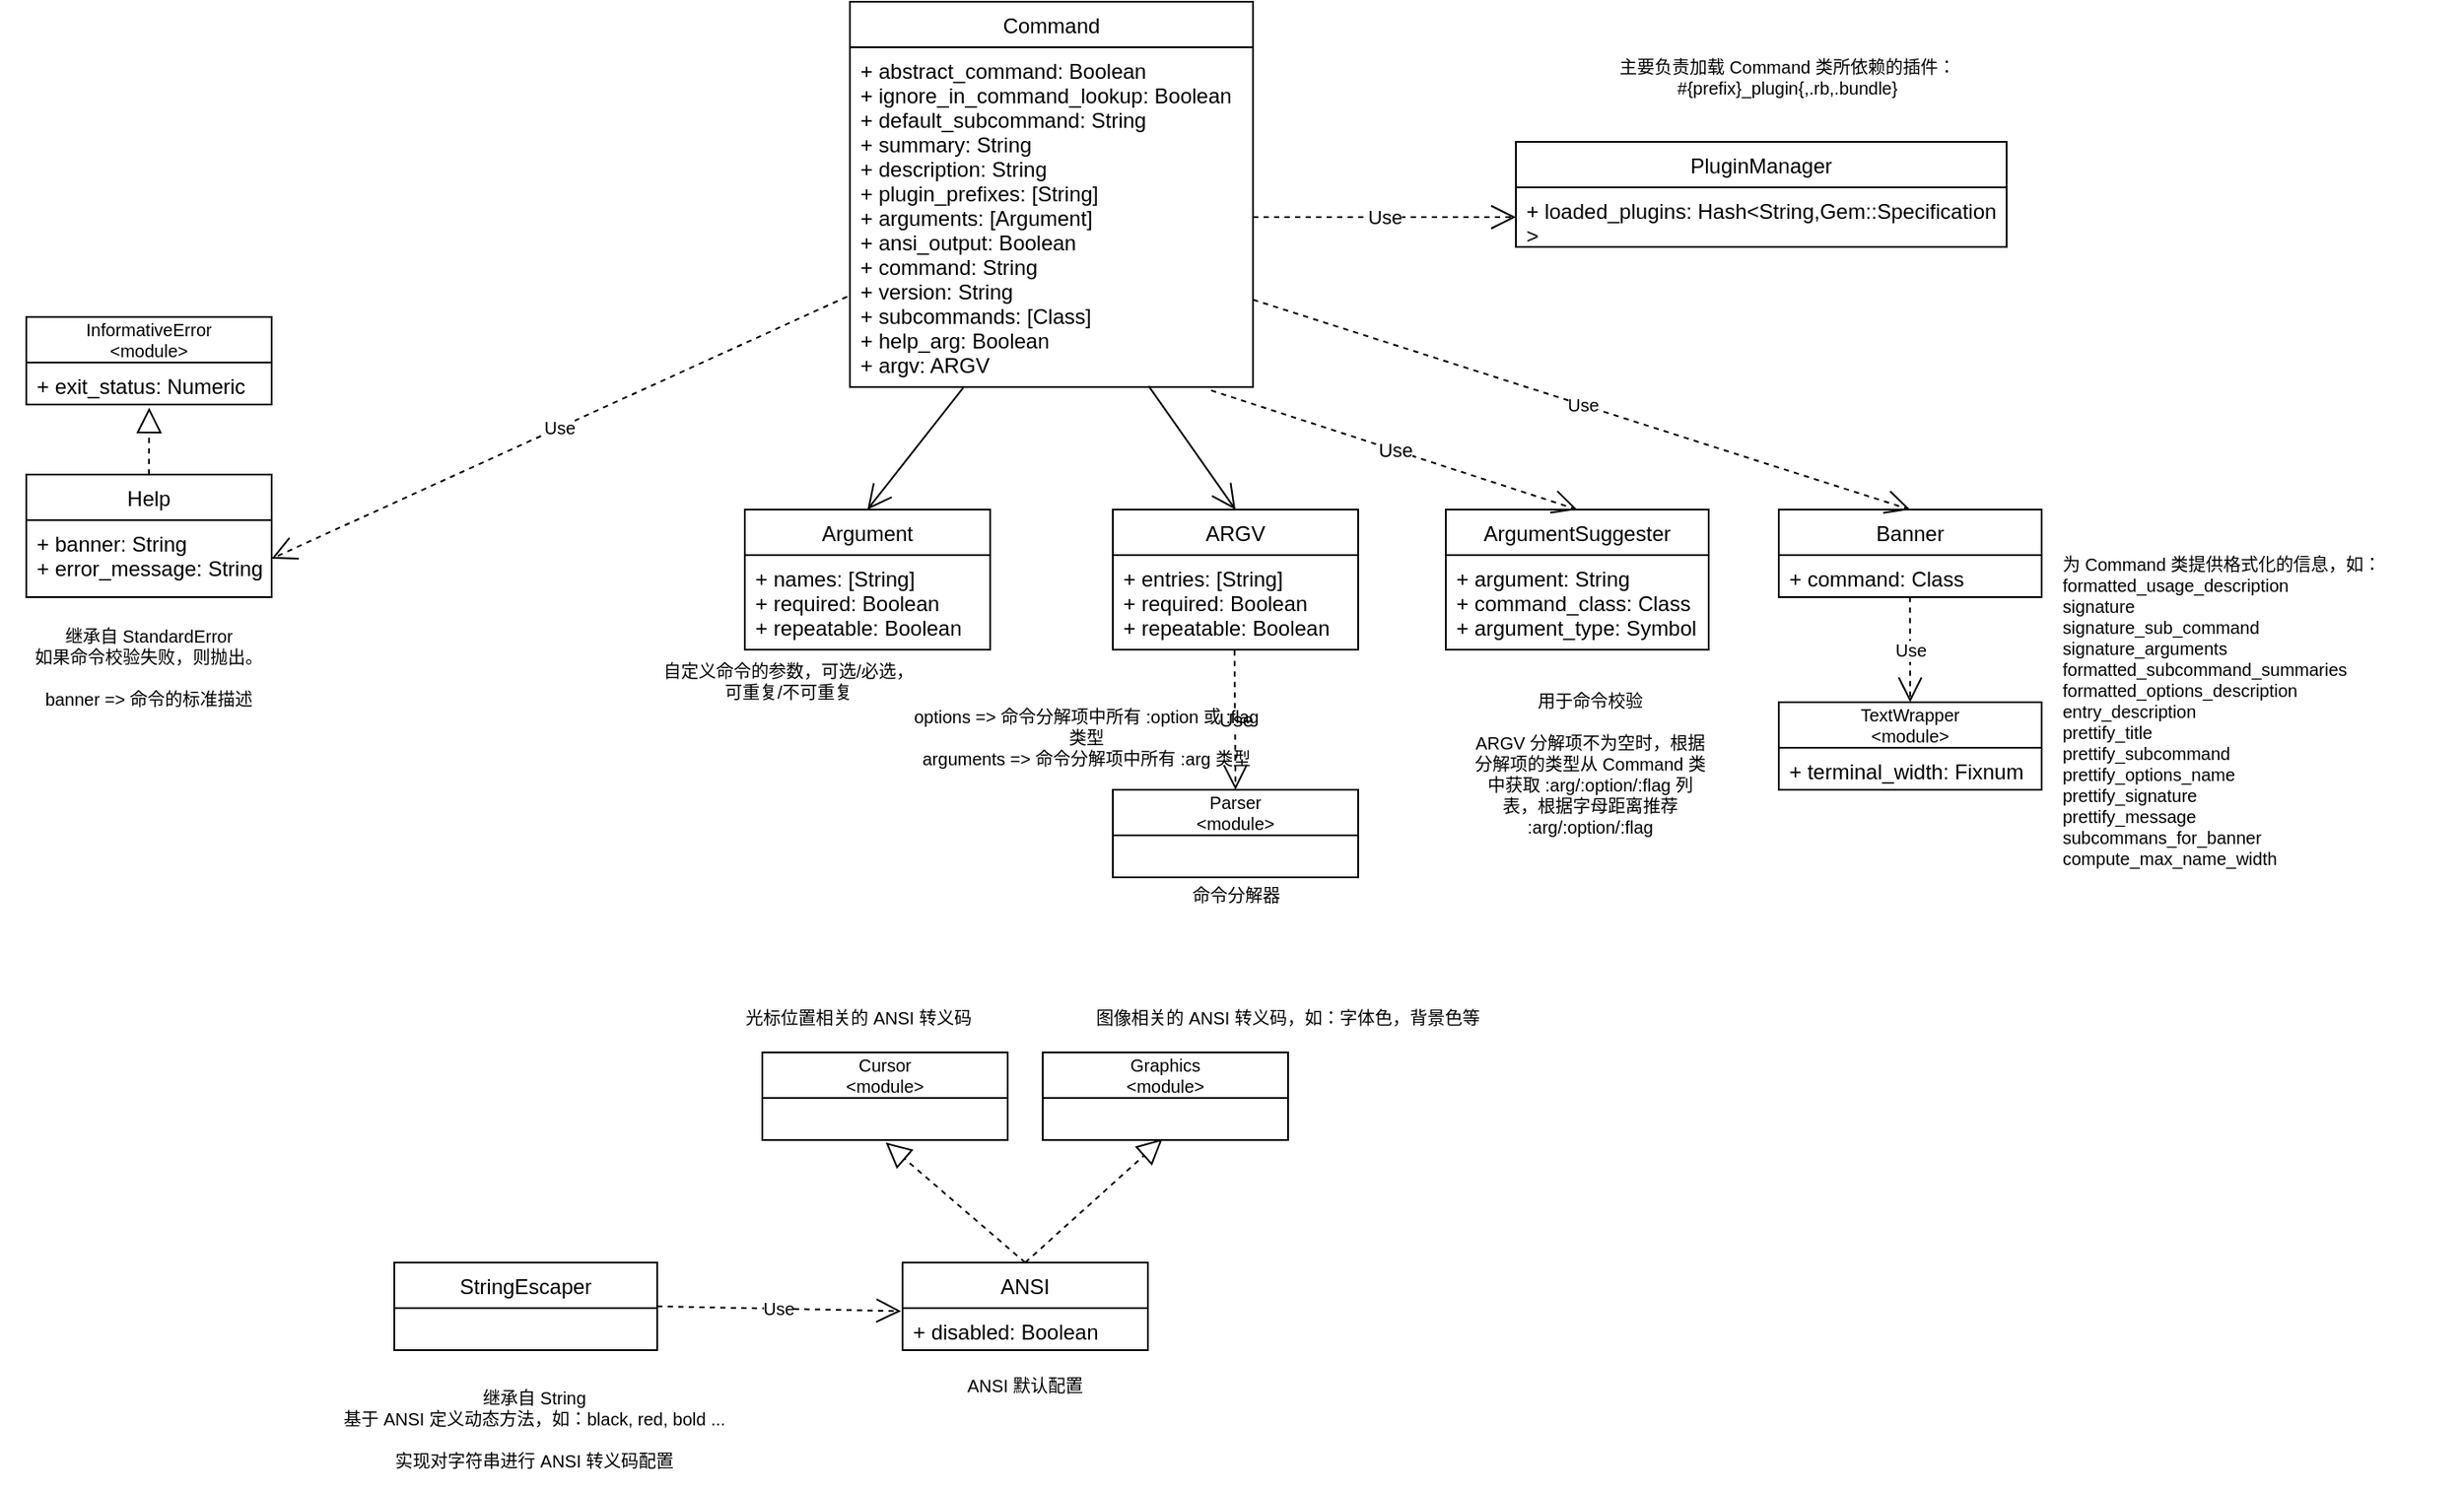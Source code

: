 <mxfile version="15.7.3" type="github">
  <diagram id="GLSMctoERfL2l0AfNuec" name="Page-1">
    <mxGraphModel dx="2015" dy="643" grid="1" gridSize="10" guides="1" tooltips="1" connect="1" arrows="1" fold="1" page="1" pageScale="1" pageWidth="827" pageHeight="1169" math="0" shadow="0">
      <root>
        <mxCell id="0" />
        <mxCell id="1" parent="0" />
        <mxCell id="fm9e9En8npvXoQngV2XS-1" value="Argument" style="swimlane;fontStyle=0;childLayout=stackLayout;horizontal=1;startSize=26;fillColor=none;horizontalStack=0;resizeParent=1;resizeParentMax=0;resizeLast=0;collapsible=1;marginBottom=0;" vertex="1" parent="1">
          <mxGeometry x="160" y="540" width="140" height="80" as="geometry" />
        </mxCell>
        <mxCell id="fm9e9En8npvXoQngV2XS-4" value="+ names: [String]&#xa;+ required: Boolean&#xa;+ repeatable: Boolean" style="text;strokeColor=none;fillColor=none;align=left;verticalAlign=top;spacingLeft=4;spacingRight=4;overflow=hidden;rotatable=0;points=[[0,0.5],[1,0.5]];portConstraint=eastwest;" vertex="1" parent="fm9e9En8npvXoQngV2XS-1">
          <mxGeometry y="26" width="140" height="54" as="geometry" />
        </mxCell>
        <mxCell id="fm9e9En8npvXoQngV2XS-5" value="ARGV" style="swimlane;fontStyle=0;childLayout=stackLayout;horizontal=1;startSize=26;fillColor=none;horizontalStack=0;resizeParent=1;resizeParentMax=0;resizeLast=0;collapsible=1;marginBottom=0;" vertex="1" parent="1">
          <mxGeometry x="370" y="540" width="140" height="80" as="geometry" />
        </mxCell>
        <mxCell id="fm9e9En8npvXoQngV2XS-6" value="+ entries: [String]&#xa;+ required: Boolean&#xa;+ repeatable: Boolean" style="text;strokeColor=none;fillColor=none;align=left;verticalAlign=top;spacingLeft=4;spacingRight=4;overflow=hidden;rotatable=0;points=[[0,0.5],[1,0.5]];portConstraint=eastwest;" vertex="1" parent="fm9e9En8npvXoQngV2XS-5">
          <mxGeometry y="26" width="140" height="54" as="geometry" />
        </mxCell>
        <mxCell id="fm9e9En8npvXoQngV2XS-7" value="Parser&#xa;&lt;module&gt;" style="swimlane;fontStyle=0;childLayout=stackLayout;horizontal=1;startSize=26;fillColor=none;horizontalStack=0;resizeParent=1;resizeParentMax=0;resizeLast=0;collapsible=1;marginBottom=0;fontSize=10;" vertex="1" parent="1">
          <mxGeometry x="370" y="700" width="140" height="50" as="geometry" />
        </mxCell>
        <mxCell id="fm9e9En8npvXoQngV2XS-10" value="Use" style="endArrow=open;endSize=12;dashed=1;html=1;rounded=0;entryX=0.5;entryY=0;entryDx=0;entryDy=0;exitX=0.496;exitY=1.006;exitDx=0;exitDy=0;exitPerimeter=0;" edge="1" parent="1" source="fm9e9En8npvXoQngV2XS-6" target="fm9e9En8npvXoQngV2XS-7">
          <mxGeometry width="160" relative="1" as="geometry">
            <mxPoint x="440" y="630" as="sourcePoint" />
            <mxPoint x="430" y="710" as="targetPoint" />
          </mxGeometry>
        </mxCell>
        <mxCell id="fm9e9En8npvXoQngV2XS-11" value="Command" style="swimlane;fontStyle=0;childLayout=stackLayout;horizontal=1;startSize=26;fillColor=none;horizontalStack=0;resizeParent=1;resizeParentMax=0;resizeLast=0;collapsible=1;marginBottom=0;" vertex="1" parent="1">
          <mxGeometry x="220" y="250" width="230" height="220" as="geometry" />
        </mxCell>
        <mxCell id="fm9e9En8npvXoQngV2XS-12" value="+ abstract_command: Boolean&#xa;+ ignore_in_command_lookup: Boolean&#xa;+ default_subcommand: String&#xa;+ summary: String&#xa;+ description: String &#xa;+ plugin_prefixes: [String]&#xa;+ arguments: [Argument]&#xa;+ ansi_output: Boolean&#xa;+ command: String&#xa;+ version: String&#xa;+ subcommands: [Class]&#xa;+ help_arg: Boolean&#xa;+ argv: ARGV" style="text;strokeColor=none;fillColor=none;align=left;verticalAlign=top;spacingLeft=4;spacingRight=4;overflow=hidden;rotatable=0;points=[[0,0.5],[1,0.5]];portConstraint=eastwest;" vertex="1" parent="fm9e9En8npvXoQngV2XS-11">
          <mxGeometry y="26" width="230" height="194" as="geometry" />
        </mxCell>
        <mxCell id="fm9e9En8npvXoQngV2XS-17" value="" style="endArrow=open;endFill=1;endSize=12;html=1;rounded=0;entryX=0.5;entryY=0;entryDx=0;entryDy=0;exitX=0.281;exitY=1.002;exitDx=0;exitDy=0;exitPerimeter=0;" edge="1" parent="1" source="fm9e9En8npvXoQngV2XS-12" target="fm9e9En8npvXoQngV2XS-1">
          <mxGeometry width="160" relative="1" as="geometry">
            <mxPoint x="421" y="450" as="sourcePoint" />
            <mxPoint x="581" y="450" as="targetPoint" />
          </mxGeometry>
        </mxCell>
        <mxCell id="fm9e9En8npvXoQngV2XS-18" value="" style="endArrow=open;endFill=1;endSize=12;html=1;rounded=0;exitX=0.741;exitY=0.997;exitDx=0;exitDy=0;exitPerimeter=0;entryX=0.5;entryY=0;entryDx=0;entryDy=0;" edge="1" parent="1" source="fm9e9En8npvXoQngV2XS-12" target="fm9e9En8npvXoQngV2XS-5">
          <mxGeometry width="160" relative="1" as="geometry">
            <mxPoint x="421" y="450" as="sourcePoint" />
            <mxPoint x="581" y="450" as="targetPoint" />
          </mxGeometry>
        </mxCell>
        <mxCell id="fm9e9En8npvXoQngV2XS-19" value="PluginManager" style="swimlane;fontStyle=0;childLayout=stackLayout;horizontal=1;startSize=26;fillColor=none;horizontalStack=0;resizeParent=1;resizeParentMax=0;resizeLast=0;collapsible=1;marginBottom=0;" vertex="1" parent="1">
          <mxGeometry x="600" y="330" width="280" height="60" as="geometry" />
        </mxCell>
        <mxCell id="fm9e9En8npvXoQngV2XS-20" value="+ loaded_plugins: Hash&lt;String,Gem::Specification&#xa;&gt;" style="text;strokeColor=none;fillColor=none;align=left;verticalAlign=top;spacingLeft=4;spacingRight=4;overflow=hidden;rotatable=0;points=[[0,0.5],[1,0.5]];portConstraint=eastwest;" vertex="1" parent="fm9e9En8npvXoQngV2XS-19">
          <mxGeometry y="26" width="280" height="34" as="geometry" />
        </mxCell>
        <mxCell id="fm9e9En8npvXoQngV2XS-21" value="Use" style="endArrow=open;endSize=12;dashed=1;html=1;rounded=0;exitX=1;exitY=0.5;exitDx=0;exitDy=0;entryX=0;entryY=0.5;entryDx=0;entryDy=0;" edge="1" parent="1" source="fm9e9En8npvXoQngV2XS-12" target="fm9e9En8npvXoQngV2XS-20">
          <mxGeometry width="160" relative="1" as="geometry">
            <mxPoint x="470" y="450.0" as="sourcePoint" />
            <mxPoint x="570" y="370" as="targetPoint" />
          </mxGeometry>
        </mxCell>
        <mxCell id="fm9e9En8npvXoQngV2XS-22" value="ArgumentSuggester" style="swimlane;fontStyle=0;childLayout=stackLayout;horizontal=1;startSize=26;fillColor=none;horizontalStack=0;resizeParent=1;resizeParentMax=0;resizeLast=0;collapsible=1;marginBottom=0;" vertex="1" parent="1">
          <mxGeometry x="560" y="540" width="150" height="80" as="geometry" />
        </mxCell>
        <mxCell id="fm9e9En8npvXoQngV2XS-23" value="+ argument: String&#xa;+ command_class: Class&#xa;+ argument_type: Symbol" style="text;strokeColor=none;fillColor=none;align=left;verticalAlign=top;spacingLeft=4;spacingRight=4;overflow=hidden;rotatable=0;points=[[0,0.5],[1,0.5]];portConstraint=eastwest;" vertex="1" parent="fm9e9En8npvXoQngV2XS-22">
          <mxGeometry y="26" width="150" height="54" as="geometry" />
        </mxCell>
        <mxCell id="fm9e9En8npvXoQngV2XS-28" value="Use" style="endArrow=open;endSize=12;dashed=1;html=1;rounded=0;exitX=0.896;exitY=1.01;exitDx=0;exitDy=0;exitPerimeter=0;entryX=0.5;entryY=0;entryDx=0;entryDy=0;" edge="1" parent="1" source="fm9e9En8npvXoQngV2XS-12" target="fm9e9En8npvXoQngV2XS-22">
          <mxGeometry width="160" relative="1" as="geometry">
            <mxPoint x="258.75" y="481.94" as="sourcePoint" />
            <mxPoint x="80" y="550" as="targetPoint" />
          </mxGeometry>
        </mxCell>
        <mxCell id="fm9e9En8npvXoQngV2XS-31" value="Help" style="swimlane;fontStyle=0;childLayout=stackLayout;horizontal=1;startSize=26;fillColor=none;horizontalStack=0;resizeParent=1;resizeParentMax=0;resizeLast=0;collapsible=1;marginBottom=0;" vertex="1" parent="1">
          <mxGeometry x="-250" y="520" width="140" height="70" as="geometry" />
        </mxCell>
        <mxCell id="fm9e9En8npvXoQngV2XS-32" value="+ banner: String&#xa;+ error_message: String" style="text;strokeColor=none;fillColor=none;align=left;verticalAlign=top;spacingLeft=4;spacingRight=4;overflow=hidden;rotatable=0;points=[[0,0.5],[1,0.5]];portConstraint=eastwest;" vertex="1" parent="fm9e9En8npvXoQngV2XS-31">
          <mxGeometry y="26" width="140" height="44" as="geometry" />
        </mxCell>
        <mxCell id="fm9e9En8npvXoQngV2XS-35" value="InformativeError&#xa;&lt;module&gt;" style="swimlane;fontStyle=0;childLayout=stackLayout;horizontal=1;startSize=26;fillColor=none;horizontalStack=0;resizeParent=1;resizeParentMax=0;resizeLast=0;collapsible=1;marginBottom=0;fontSize=10;" vertex="1" parent="1">
          <mxGeometry x="-250" y="430" width="140" height="50" as="geometry" />
        </mxCell>
        <mxCell id="fm9e9En8npvXoQngV2XS-36" value="+ exit_status: Numeric" style="text;strokeColor=none;fillColor=none;align=left;verticalAlign=top;spacingLeft=4;spacingRight=4;overflow=hidden;rotatable=0;points=[[0,0.5],[1,0.5]];portConstraint=eastwest;" vertex="1" parent="fm9e9En8npvXoQngV2XS-35">
          <mxGeometry y="26" width="140" height="24" as="geometry" />
        </mxCell>
        <mxCell id="fm9e9En8npvXoQngV2XS-37" value="" style="endArrow=block;dashed=1;endFill=0;endSize=12;html=1;rounded=0;fontSize=10;exitX=0.5;exitY=0;exitDx=0;exitDy=0;entryX=0.501;entryY=1.075;entryDx=0;entryDy=0;entryPerimeter=0;" edge="1" parent="1" source="fm9e9En8npvXoQngV2XS-31" target="fm9e9En8npvXoQngV2XS-36">
          <mxGeometry width="160" relative="1" as="geometry">
            <mxPoint x="-220" y="500" as="sourcePoint" />
            <mxPoint x="-60" y="500" as="targetPoint" />
          </mxGeometry>
        </mxCell>
        <mxCell id="fm9e9En8npvXoQngV2XS-38" value="ANSI" style="swimlane;fontStyle=0;childLayout=stackLayout;horizontal=1;startSize=26;fillColor=none;horizontalStack=0;resizeParent=1;resizeParentMax=0;resizeLast=0;collapsible=1;marginBottom=0;fontSize=12;" vertex="1" parent="1">
          <mxGeometry x="250" y="970" width="140" height="50" as="geometry" />
        </mxCell>
        <mxCell id="fm9e9En8npvXoQngV2XS-39" value="+ disabled: Boolean" style="text;strokeColor=none;fillColor=none;align=left;verticalAlign=top;spacingLeft=4;spacingRight=4;overflow=hidden;rotatable=0;points=[[0,0.5],[1,0.5]];portConstraint=eastwest;" vertex="1" parent="fm9e9En8npvXoQngV2XS-38">
          <mxGeometry y="26" width="140" height="24" as="geometry" />
        </mxCell>
        <mxCell id="fm9e9En8npvXoQngV2XS-40" value="Banner" style="swimlane;fontStyle=0;childLayout=stackLayout;horizontal=1;startSize=26;fillColor=none;horizontalStack=0;resizeParent=1;resizeParentMax=0;resizeLast=0;collapsible=1;marginBottom=0;" vertex="1" parent="1">
          <mxGeometry x="750" y="540" width="150" height="50" as="geometry" />
        </mxCell>
        <mxCell id="fm9e9En8npvXoQngV2XS-41" value="+ command: Class&#xa;" style="text;strokeColor=none;fillColor=none;align=left;verticalAlign=top;spacingLeft=4;spacingRight=4;overflow=hidden;rotatable=0;points=[[0,0.5],[1,0.5]];portConstraint=eastwest;" vertex="1" parent="fm9e9En8npvXoQngV2XS-40">
          <mxGeometry y="26" width="150" height="24" as="geometry" />
        </mxCell>
        <mxCell id="fm9e9En8npvXoQngV2XS-42" value="TextWrapper&#xa;&lt;module&gt;" style="swimlane;fontStyle=0;childLayout=stackLayout;horizontal=1;startSize=26;fillColor=none;horizontalStack=0;resizeParent=1;resizeParentMax=0;resizeLast=0;collapsible=1;marginBottom=0;fontSize=10;" vertex="1" parent="1">
          <mxGeometry x="750" y="650" width="150" height="50" as="geometry" />
        </mxCell>
        <mxCell id="fm9e9En8npvXoQngV2XS-43" value="+ terminal_width: Fixnum&#xa;" style="text;strokeColor=none;fillColor=none;align=left;verticalAlign=top;spacingLeft=4;spacingRight=4;overflow=hidden;rotatable=0;points=[[0,0.5],[1,0.5]];portConstraint=eastwest;" vertex="1" parent="fm9e9En8npvXoQngV2XS-42">
          <mxGeometry y="26" width="150" height="24" as="geometry" />
        </mxCell>
        <mxCell id="fm9e9En8npvXoQngV2XS-44" value="Use" style="endArrow=open;endSize=12;dashed=1;html=1;rounded=0;fontSize=10;entryX=0.5;entryY=0;entryDx=0;entryDy=0;exitX=0.499;exitY=0.994;exitDx=0;exitDy=0;exitPerimeter=0;" edge="1" parent="1" source="fm9e9En8npvXoQngV2XS-41" target="fm9e9En8npvXoQngV2XS-42">
          <mxGeometry width="160" relative="1" as="geometry">
            <mxPoint x="825" y="590" as="sourcePoint" />
            <mxPoint x="980" y="600" as="targetPoint" />
          </mxGeometry>
        </mxCell>
        <mxCell id="fm9e9En8npvXoQngV2XS-47" value="Use" style="endArrow=open;endSize=12;dashed=1;html=1;rounded=0;fontSize=10;exitX=1;exitY=0.743;exitDx=0;exitDy=0;exitPerimeter=0;entryX=0.5;entryY=0;entryDx=0;entryDy=0;" edge="1" parent="1" source="fm9e9En8npvXoQngV2XS-12" target="fm9e9En8npvXoQngV2XS-40">
          <mxGeometry width="160" relative="1" as="geometry">
            <mxPoint x="450" y="420" as="sourcePoint" />
            <mxPoint x="670" y="440" as="targetPoint" />
          </mxGeometry>
        </mxCell>
        <mxCell id="fm9e9En8npvXoQngV2XS-48" value="Cursor&#xa;&lt;module&gt;" style="swimlane;fontStyle=0;childLayout=stackLayout;horizontal=1;startSize=26;fillColor=none;horizontalStack=0;resizeParent=1;resizeParentMax=0;resizeLast=0;collapsible=1;marginBottom=0;fontSize=10;" vertex="1" parent="1">
          <mxGeometry x="170" y="850" width="140" height="50" as="geometry" />
        </mxCell>
        <mxCell id="fm9e9En8npvXoQngV2XS-50" value="Graphics&#xa;&lt;module&gt;" style="swimlane;fontStyle=0;childLayout=stackLayout;horizontal=1;startSize=26;fillColor=none;horizontalStack=0;resizeParent=1;resizeParentMax=0;resizeLast=0;collapsible=1;marginBottom=0;fontSize=10;" vertex="1" parent="1">
          <mxGeometry x="330" y="850" width="140" height="50" as="geometry" />
        </mxCell>
        <mxCell id="fm9e9En8npvXoQngV2XS-52" value="" style="endArrow=block;dashed=1;endFill=0;endSize=12;html=1;rounded=0;fontSize=10;entryX=0.503;entryY=1.06;entryDx=0;entryDy=0;entryPerimeter=0;exitX=0.5;exitY=0;exitDx=0;exitDy=0;" edge="1" parent="1" source="fm9e9En8npvXoQngV2XS-38">
          <mxGeometry width="160" relative="1" as="geometry">
            <mxPoint x="90" y="924.66" as="sourcePoint" />
            <mxPoint x="240.42" y="901.44" as="targetPoint" />
          </mxGeometry>
        </mxCell>
        <mxCell id="fm9e9En8npvXoQngV2XS-53" value="" style="endArrow=block;dashed=1;endFill=0;endSize=12;html=1;rounded=0;fontSize=10;entryX=0.488;entryY=0.974;entryDx=0;entryDy=0;entryPerimeter=0;exitX=0.5;exitY=0;exitDx=0;exitDy=0;" edge="1" parent="1" source="fm9e9En8npvXoQngV2XS-38">
          <mxGeometry width="160" relative="1" as="geometry">
            <mxPoint x="489.58" y="998.56" as="sourcePoint" />
            <mxPoint x="398.32" y="899.376" as="targetPoint" />
          </mxGeometry>
        </mxCell>
        <mxCell id="fm9e9En8npvXoQngV2XS-54" value="StringEscaper" style="swimlane;fontStyle=0;childLayout=stackLayout;horizontal=1;startSize=26;fillColor=none;horizontalStack=0;resizeParent=1;resizeParentMax=0;resizeLast=0;collapsible=1;marginBottom=0;" vertex="1" parent="1">
          <mxGeometry x="-40" y="970" width="150" height="50" as="geometry" />
        </mxCell>
        <mxCell id="fm9e9En8npvXoQngV2XS-56" value="继承自 String&lt;br&gt;基于 ANSI 定义动态方法，如：black, red, bold ...&lt;br&gt;&lt;br&gt;实现对字符串进行 ANSI 转义码配置" style="text;html=1;strokeColor=none;fillColor=none;align=center;verticalAlign=middle;whiteSpace=wrap;rounded=0;fontSize=10;" vertex="1" parent="1">
          <mxGeometry x="-100" y="1030" width="280" height="70" as="geometry" />
        </mxCell>
        <mxCell id="fm9e9En8npvXoQngV2XS-57" value="Use" style="endArrow=open;endSize=12;dashed=1;html=1;rounded=0;fontSize=10;exitX=1;exitY=0.5;exitDx=0;exitDy=0;entryX=-0.006;entryY=0.071;entryDx=0;entryDy=0;entryPerimeter=0;" edge="1" parent="1" source="fm9e9En8npvXoQngV2XS-54" target="fm9e9En8npvXoQngV2XS-39">
          <mxGeometry width="160" relative="1" as="geometry">
            <mxPoint x="210" y="1044.41" as="sourcePoint" />
            <mxPoint x="370" y="1044.41" as="targetPoint" />
          </mxGeometry>
        </mxCell>
        <mxCell id="fm9e9En8npvXoQngV2XS-58" value="图像相关的 ANSI 转义码，如：字体色，背景色等" style="text;html=1;strokeColor=none;fillColor=none;align=center;verticalAlign=middle;whiteSpace=wrap;rounded=0;fontSize=10;" vertex="1" parent="1">
          <mxGeometry x="330" y="810" width="280" height="40" as="geometry" />
        </mxCell>
        <mxCell id="fm9e9En8npvXoQngV2XS-59" value="光标位置相关的 ANSI 转义码" style="text;html=1;strokeColor=none;fillColor=none;align=center;verticalAlign=middle;whiteSpace=wrap;rounded=0;fontSize=10;" vertex="1" parent="1">
          <mxGeometry x="120" y="810" width="210" height="40" as="geometry" />
        </mxCell>
        <mxCell id="fm9e9En8npvXoQngV2XS-60" value="ANSI 默认配置" style="text;html=1;strokeColor=none;fillColor=none;align=center;verticalAlign=middle;whiteSpace=wrap;rounded=0;fontSize=10;" vertex="1" parent="1">
          <mxGeometry x="215" y="1020" width="210" height="40" as="geometry" />
        </mxCell>
        <mxCell id="fm9e9En8npvXoQngV2XS-61" value="主要负责加载 Command 类所依赖的插件：&lt;br&gt;#{prefix}_plugin{,.rb,.bundle}" style="text;html=1;strokeColor=none;fillColor=none;align=center;verticalAlign=middle;whiteSpace=wrap;rounded=0;fontSize=10;" vertex="1" parent="1">
          <mxGeometry x="650" y="270" width="210" height="45" as="geometry" />
        </mxCell>
        <mxCell id="fm9e9En8npvXoQngV2XS-62" value="为 Command 类提供格式化的信息，如：&lt;br&gt;formatted_usage_description&lt;br&gt;signature&lt;br&gt;signature_sub_command&lt;br&gt;signature_arguments&lt;br&gt;formatted_subcommand_summaries&lt;br&gt;formatted_options_description&lt;br&gt;entry_description&lt;br&gt;prettify_title&lt;br&gt;prettify_subcommand&lt;br&gt;prettify_options_name&lt;br&gt;prettify_signature&lt;br&gt;prettify_message&lt;br&gt;subcommans_for_banner&lt;br&gt;compute_max_name_width" style="text;html=1;strokeColor=none;fillColor=none;align=left;verticalAlign=middle;whiteSpace=wrap;rounded=0;fontSize=10;" vertex="1" parent="1">
          <mxGeometry x="910" y="540" width="230" height="230" as="geometry" />
        </mxCell>
        <mxCell id="fm9e9En8npvXoQngV2XS-63" value="用于命令校验&lt;br&gt;&lt;br&gt;ARGV 分解项不为空时，根据分解项的类型从 Command 类中获取 :arg/:option/:flag 列表，根据字母距离推荐 :arg/:option/:flag" style="text;html=1;strokeColor=none;fillColor=none;align=center;verticalAlign=middle;whiteSpace=wrap;rounded=0;fontSize=10;" vertex="1" parent="1">
          <mxGeometry x="575" y="630" width="135" height="110" as="geometry" />
        </mxCell>
        <mxCell id="fm9e9En8npvXoQngV2XS-64" value="继承自 StandardError&lt;br&gt;如果命令校验失败，则抛出。&lt;br&gt;&lt;br&gt;banner =&amp;gt; 命令的标准描述" style="text;html=1;strokeColor=none;fillColor=none;align=center;verticalAlign=middle;whiteSpace=wrap;rounded=0;fontSize=10;" vertex="1" parent="1">
          <mxGeometry x="-265" y="600" width="170" height="60" as="geometry" />
        </mxCell>
        <mxCell id="fm9e9En8npvXoQngV2XS-65" value="Use" style="endArrow=open;endSize=12;dashed=1;html=1;rounded=0;fontSize=10;exitX=-0.007;exitY=0.734;exitDx=0;exitDy=0;exitPerimeter=0;entryX=1;entryY=0.5;entryDx=0;entryDy=0;" edge="1" parent="1" source="fm9e9En8npvXoQngV2XS-12" target="fm9e9En8npvXoQngV2XS-32">
          <mxGeometry width="160" relative="1" as="geometry">
            <mxPoint x="150" y="520" as="sourcePoint" />
            <mxPoint x="-60" y="460" as="targetPoint" />
          </mxGeometry>
        </mxCell>
        <mxCell id="fm9e9En8npvXoQngV2XS-66" value="options =&amp;gt; 命令分解项中所有 :option 或 :flag 类型&lt;br&gt;arguments =&amp;gt; 命令分解项中所有 :arg 类型" style="text;html=1;strokeColor=none;fillColor=none;align=center;verticalAlign=middle;whiteSpace=wrap;rounded=0;fontSize=10;" vertex="1" parent="1">
          <mxGeometry x="250" y="650" width="210" height="40" as="geometry" />
        </mxCell>
        <mxCell id="fm9e9En8npvXoQngV2XS-67" value="自定义命令的参数，可选/必选，可重复/不可重复" style="text;html=1;strokeColor=none;fillColor=none;align=center;verticalAlign=middle;whiteSpace=wrap;rounded=0;fontSize=10;" vertex="1" parent="1">
          <mxGeometry x="110" y="615" width="150" height="45" as="geometry" />
        </mxCell>
        <mxCell id="fm9e9En8npvXoQngV2XS-68" value="命令分解器" style="text;html=1;strokeColor=none;fillColor=none;align=center;verticalAlign=middle;whiteSpace=wrap;rounded=0;fontSize=10;" vertex="1" parent="1">
          <mxGeometry x="382.5" y="750" width="115" height="20" as="geometry" />
        </mxCell>
      </root>
    </mxGraphModel>
  </diagram>
</mxfile>
